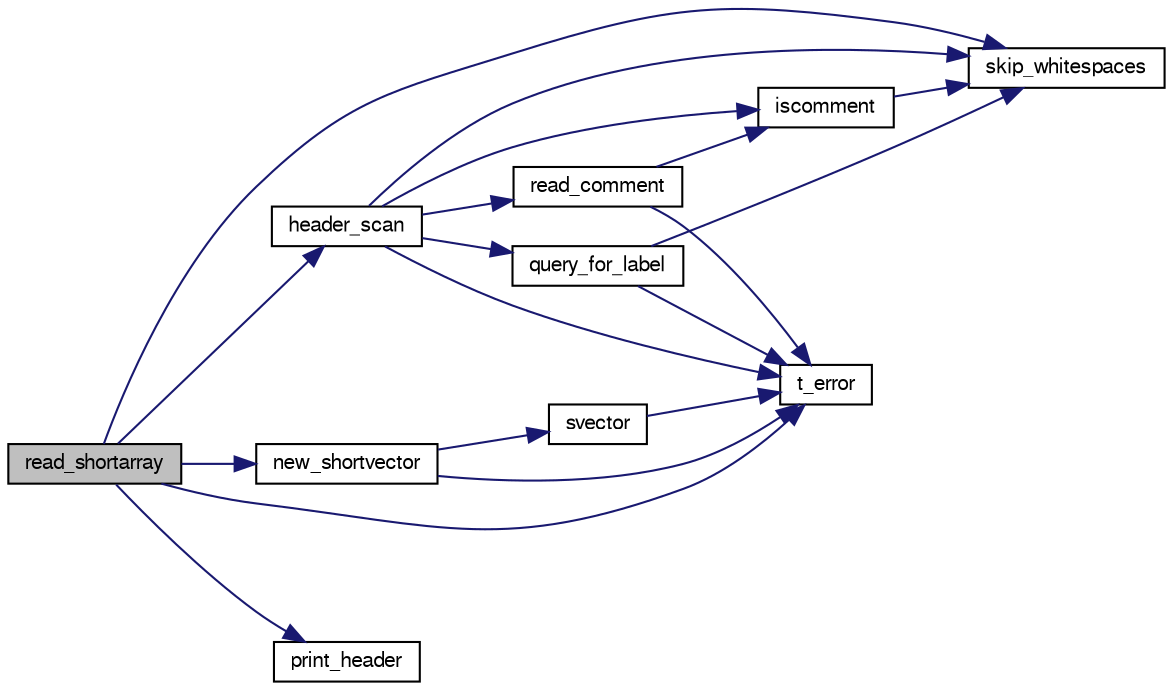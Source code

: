 digraph "read_shortarray"
{
  bgcolor="transparent";
  edge [fontname="FreeSans",fontsize="10",labelfontname="FreeSans",labelfontsize="10"];
  node [fontname="FreeSans",fontsize="10",shape=record];
  rankdir="LR";
  Node1 [label="read_shortarray",height=0.2,width=0.4,color="black", fillcolor="grey75", style="filled" fontcolor="black"];
  Node1 -> Node2 [color="midnightblue",fontsize="10",style="solid",fontname="FreeSans"];
  Node2 [label="header_scan",height=0.2,width=0.4,color="black",URL="$t__io_8c.html#af433a9538cd3814bd8f400569204cc1f"];
  Node2 -> Node3 [color="midnightblue",fontsize="10",style="solid",fontname="FreeSans"];
  Node3 [label="iscomment",height=0.2,width=0.4,color="black",URL="$t__io_8c.html#a7c23c08c6ea72264dc91ddab0d36e918"];
  Node3 -> Node4 [color="midnightblue",fontsize="10",style="solid",fontname="FreeSans"];
  Node4 [label="skip_whitespaces",height=0.2,width=0.4,color="black",URL="$t__io_8c.html#a52f4f85b1ef75f4ccd947da5d1a28af6"];
  Node2 -> Node5 [color="midnightblue",fontsize="10",style="solid",fontname="FreeSans"];
  Node5 [label="query_for_label",height=0.2,width=0.4,color="black",URL="$t__io_8c.html#acb404df2728e7f58f17a304f56e261d5"];
  Node5 -> Node4 [color="midnightblue",fontsize="10",style="solid",fontname="FreeSans"];
  Node5 -> Node6 [color="midnightblue",fontsize="10",style="solid",fontname="FreeSans"];
  Node6 [label="t_error",height=0.2,width=0.4,color="black",URL="$error_8c.html#af79ef7c6656ef0f3d2786e2b09c1755f"];
  Node2 -> Node7 [color="midnightblue",fontsize="10",style="solid",fontname="FreeSans"];
  Node7 [label="read_comment",height=0.2,width=0.4,color="black",URL="$t__io_8c.html#a8b4a8b2cd01f0fb435ec5e7340f80d87"];
  Node7 -> Node3 [color="midnightblue",fontsize="10",style="solid",fontname="FreeSans"];
  Node7 -> Node6 [color="midnightblue",fontsize="10",style="solid",fontname="FreeSans"];
  Node2 -> Node4 [color="midnightblue",fontsize="10",style="solid",fontname="FreeSans"];
  Node2 -> Node6 [color="midnightblue",fontsize="10",style="solid",fontname="FreeSans"];
  Node1 -> Node8 [color="midnightblue",fontsize="10",style="solid",fontname="FreeSans"];
  Node8 [label="new_shortvector",height=0.2,width=0.4,color="black",URL="$alloc_8c.html#a4ef163312406823c25a0ab195925c3c7"];
  Node8 -> Node9 [color="midnightblue",fontsize="10",style="solid",fontname="FreeSans"];
  Node9 [label="svector",height=0.2,width=0.4,color="black",URL="$alloc_8c.html#aa2586e26e0b9ce2381057dba30d31f10"];
  Node9 -> Node6 [color="midnightblue",fontsize="10",style="solid",fontname="FreeSans"];
  Node8 -> Node6 [color="midnightblue",fontsize="10",style="solid",fontname="FreeSans"];
  Node1 -> Node10 [color="midnightblue",fontsize="10",style="solid",fontname="FreeSans"];
  Node10 [label="print_header",height=0.2,width=0.4,color="black",URL="$t__io_8c.html#a5018217dd5fbb080ef3de64ac6ec68f7"];
  Node1 -> Node4 [color="midnightblue",fontsize="10",style="solid",fontname="FreeSans"];
  Node1 -> Node6 [color="midnightblue",fontsize="10",style="solid",fontname="FreeSans"];
}
